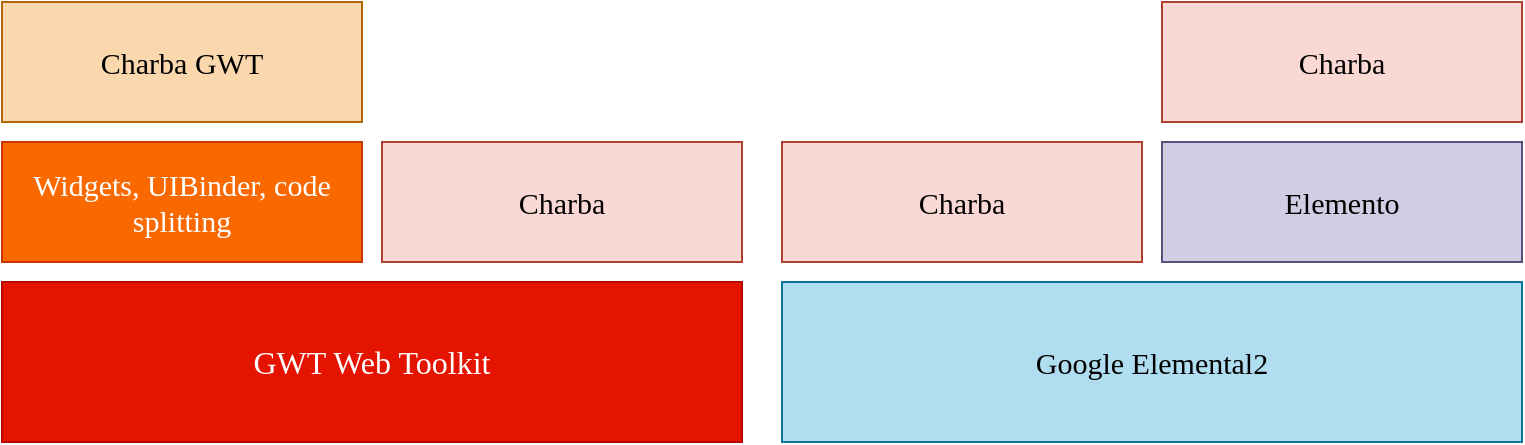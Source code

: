 <mxfile version="13.0.3" type="device"><diagram id="hpNW-inqdeQQJnfL0wnq" name="Page-1"><mxGraphModel dx="1024" dy="592" grid="1" gridSize="10" guides="1" tooltips="1" connect="1" arrows="1" fold="1" page="1" pageScale="1" pageWidth="850" pageHeight="1100" math="0" shadow="0"><root><mxCell id="0"/><mxCell id="1" parent="0"/><mxCell id="Vj8NoKiu9VEteoOWidp_-3" value="GWT Web Toolkit" style="rounded=0;whiteSpace=wrap;html=1;fillColor=#e51400;strokeColor=#B20000;fontColor=#ffffff;fontFamily=Lucida Console;fontSize=16;" parent="1" vertex="1"><mxGeometry x="40" y="180" width="370" height="80" as="geometry"/></mxCell><mxCell id="Vj8NoKiu9VEteoOWidp_-4" value="Google Elemental2" style="rounded=0;whiteSpace=wrap;html=1;fillColor=#b1ddf0;strokeColor=#10739e;fontFamily=Lucida Console;fontSize=15;" parent="1" vertex="1"><mxGeometry x="430" y="180" width="370" height="80" as="geometry"/></mxCell><mxCell id="Vj8NoKiu9VEteoOWidp_-5" value="Widgets, UIBinder, code splitting" style="rounded=0;whiteSpace=wrap;html=1;fontFamily=Lucida Console;fontSize=15;fillColor=#fa6800;strokeColor=#C73500;fontColor=#ffffff;" parent="1" vertex="1"><mxGeometry x="40" y="110" width="180" height="60" as="geometry"/></mxCell><mxCell id="Vj8NoKiu9VEteoOWidp_-6" value="Charba" style="rounded=0;whiteSpace=wrap;html=1;fontFamily=Lucida Console;fontSize=15;fillColor=#fad9d5;strokeColor=#ae4132;" parent="1" vertex="1"><mxGeometry x="230" y="110" width="180" height="60" as="geometry"/></mxCell><mxCell id="Vj8NoKiu9VEteoOWidp_-7" value="Charba GWT" style="rounded=0;whiteSpace=wrap;html=1;fontFamily=Lucida Console;fontSize=15;fillColor=#fad7ac;strokeColor=#b46504;" parent="1" vertex="1"><mxGeometry x="40" y="40" width="180" height="60" as="geometry"/></mxCell><mxCell id="Vj8NoKiu9VEteoOWidp_-8" value="Charba" style="rounded=0;whiteSpace=wrap;html=1;fontFamily=Lucida Console;fontSize=15;fillColor=#fad9d5;strokeColor=#ae4132;" parent="1" vertex="1"><mxGeometry x="430" y="110" width="180" height="60" as="geometry"/></mxCell><mxCell id="Vj8NoKiu9VEteoOWidp_-9" value="Elemento" style="rounded=0;whiteSpace=wrap;html=1;fontFamily=Lucida Console;fontSize=15;fillColor=#d0cee2;strokeColor=#56517e;" parent="1" vertex="1"><mxGeometry x="620" y="110" width="180" height="60" as="geometry"/></mxCell><mxCell id="Vj8NoKiu9VEteoOWidp_-10" value="Charba" style="rounded=0;whiteSpace=wrap;html=1;fontFamily=Lucida Console;fontSize=15;fillColor=#fad9d5;strokeColor=#ae4132;" parent="1" vertex="1"><mxGeometry x="620" y="40" width="180" height="60" as="geometry"/></mxCell></root></mxGraphModel></diagram></mxfile>